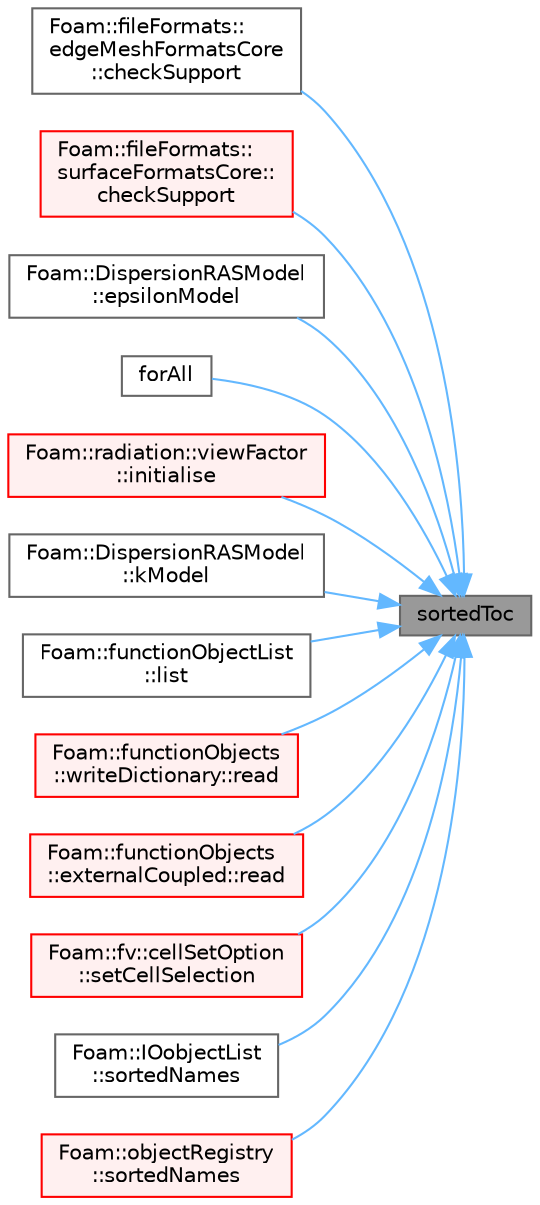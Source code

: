 digraph "sortedToc"
{
 // LATEX_PDF_SIZE
  bgcolor="transparent";
  edge [fontname=Helvetica,fontsize=10,labelfontname=Helvetica,labelfontsize=10];
  node [fontname=Helvetica,fontsize=10,shape=box,height=0.2,width=0.4];
  rankdir="RL";
  Node1 [id="Node000001",label="sortedToc",height=0.2,width=0.4,color="gray40", fillcolor="grey60", style="filled", fontcolor="black",tooltip=" "];
  Node1 -> Node2 [id="edge1_Node000001_Node000002",dir="back",color="steelblue1",style="solid",tooltip=" "];
  Node2 [id="Node000002",label="Foam::fileFormats::\ledgeMeshFormatsCore\l::checkSupport",height=0.2,width=0.4,color="grey40", fillcolor="white", style="filled",URL="$classFoam_1_1fileFormats_1_1edgeMeshFormatsCore.html#aee625415acc20d7876d4dbd90de9cacb",tooltip=" "];
  Node1 -> Node3 [id="edge2_Node000001_Node000003",dir="back",color="steelblue1",style="solid",tooltip=" "];
  Node3 [id="Node000003",label="Foam::fileFormats::\lsurfaceFormatsCore::\lcheckSupport",height=0.2,width=0.4,color="red", fillcolor="#FFF0F0", style="filled",URL="$classFoam_1_1fileFormats_1_1surfaceFormatsCore.html#aee625415acc20d7876d4dbd90de9cacb",tooltip=" "];
  Node1 -> Node11 [id="edge3_Node000001_Node000011",dir="back",color="steelblue1",style="solid",tooltip=" "];
  Node11 [id="Node000011",label="Foam::DispersionRASModel\l::epsilonModel",height=0.2,width=0.4,color="grey40", fillcolor="white", style="filled",URL="$classFoam_1_1DispersionRASModel.html#a88880997772250de19a922ddf064d092",tooltip=" "];
  Node1 -> Node12 [id="edge4_Node000001_Node000012",dir="back",color="steelblue1",style="solid",tooltip=" "];
  Node12 [id="Node000012",label="forAll",height=0.2,width=0.4,color="grey40", fillcolor="white", style="filled",URL="$findCloudFields_8H.html#a78bf34d8f5ad3f14f06badf2c4943d10",tooltip=" "];
  Node1 -> Node13 [id="edge5_Node000001_Node000013",dir="back",color="steelblue1",style="solid",tooltip=" "];
  Node13 [id="Node000013",label="Foam::radiation::viewFactor\l::initialise",height=0.2,width=0.4,color="red", fillcolor="#FFF0F0", style="filled",URL="$classFoam_1_1radiation_1_1viewFactor.html#a18abf8b19283101238a77c9e6865b673",tooltip=" "];
  Node1 -> Node16 [id="edge6_Node000001_Node000016",dir="back",color="steelblue1",style="solid",tooltip=" "];
  Node16 [id="Node000016",label="Foam::DispersionRASModel\l::kModel",height=0.2,width=0.4,color="grey40", fillcolor="white", style="filled",URL="$classFoam_1_1DispersionRASModel.html#a5ef00902740089bcd0ced14c2d71e280",tooltip=" "];
  Node1 -> Node17 [id="edge7_Node000001_Node000017",dir="back",color="steelblue1",style="solid",tooltip=" "];
  Node17 [id="Node000017",label="Foam::functionObjectList\l::list",height=0.2,width=0.4,color="grey40", fillcolor="white", style="filled",URL="$classFoam_1_1functionObjectList.html#aa594fce724d61d0087fb9ca98b9d6ec2",tooltip=" "];
  Node1 -> Node18 [id="edge8_Node000001_Node000018",dir="back",color="steelblue1",style="solid",tooltip=" "];
  Node18 [id="Node000018",label="Foam::functionObjects\l::writeDictionary::read",height=0.2,width=0.4,color="red", fillcolor="#FFF0F0", style="filled",URL="$classFoam_1_1functionObjects_1_1writeDictionary.html#afac0600fef97b05534a595ce00b272ed",tooltip=" "];
  Node1 -> Node20 [id="edge9_Node000001_Node000020",dir="back",color="steelblue1",style="solid",tooltip=" "];
  Node20 [id="Node000020",label="Foam::functionObjects\l::externalCoupled::read",height=0.2,width=0.4,color="red", fillcolor="#FFF0F0", style="filled",URL="$classFoam_1_1functionObjects_1_1externalCoupled.html#a6ce0c64db98eb6144d363dbfc86104eb",tooltip=" "];
  Node1 -> Node22 [id="edge10_Node000001_Node000022",dir="back",color="steelblue1",style="solid",tooltip=" "];
  Node22 [id="Node000022",label="Foam::fv::cellSetOption\l::setCellSelection",height=0.2,width=0.4,color="red", fillcolor="#FFF0F0", style="filled",URL="$classFoam_1_1fv_1_1cellSetOption.html#adac130c7e468e33457284b008078da5f",tooltip=" "];
  Node1 -> Node24 [id="edge11_Node000001_Node000024",dir="back",color="steelblue1",style="solid",tooltip=" "];
  Node24 [id="Node000024",label="Foam::IOobjectList\l::sortedNames",height=0.2,width=0.4,color="grey40", fillcolor="white", style="filled",URL="$classFoam_1_1IOobjectList.html#a3828424126e9b894728604231f793da9",tooltip=" "];
  Node1 -> Node25 [id="edge12_Node000001_Node000025",dir="back",color="steelblue1",style="solid",tooltip=" "];
  Node25 [id="Node000025",label="Foam::objectRegistry\l::sortedNames",height=0.2,width=0.4,color="red", fillcolor="#FFF0F0", style="filled",URL="$classFoam_1_1objectRegistry.html#a3828424126e9b894728604231f793da9",tooltip=" "];
}
